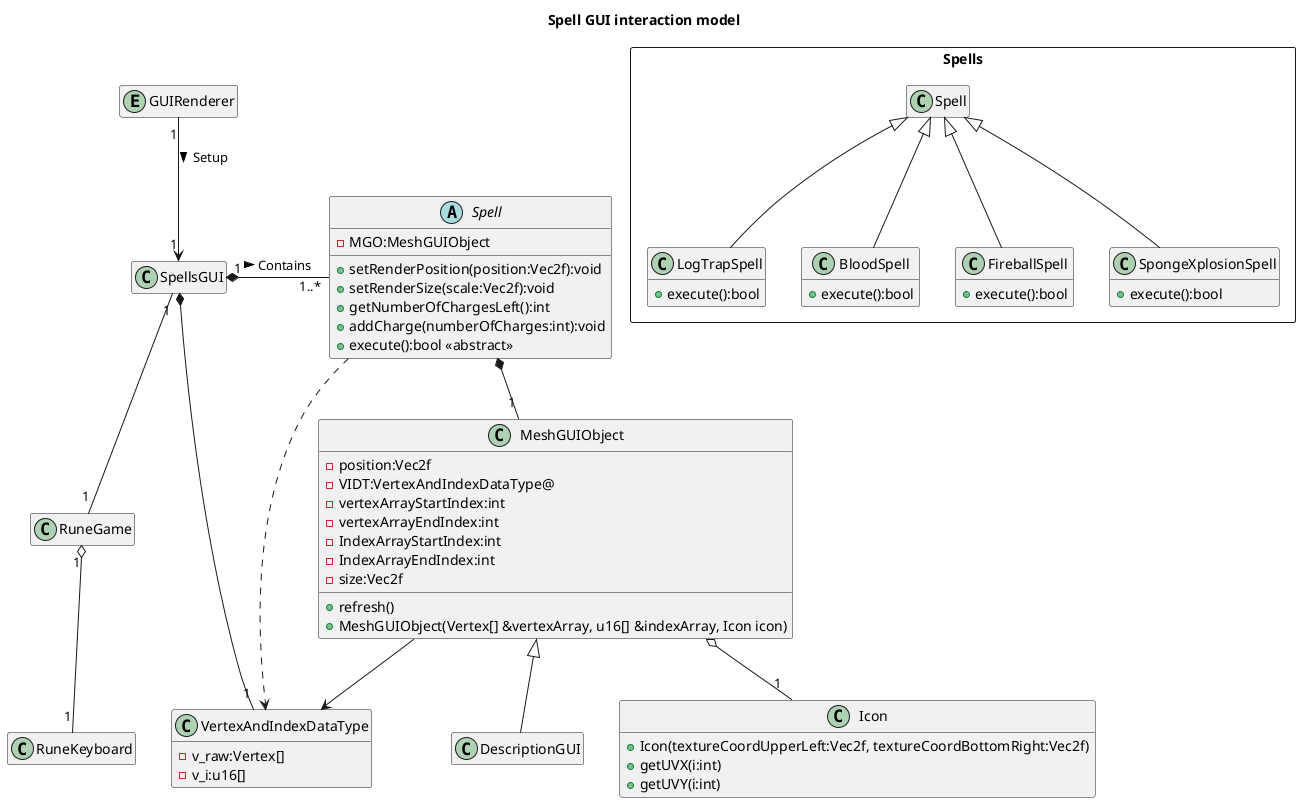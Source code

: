@startuml Conception

skinparam defaultfontname Verdana
title Spell GUI interaction model

hide empty members
abstract Spell
{
    - MGO:MeshGUIObject
    + setRenderPosition(position:Vec2f):void
    + setRenderSize(scale:Vec2f):void
    + getNumberOfChargesLeft():int
    + addCharge(numberOfCharges:int):void
    + execute():bool <<abstract>>
}
class MeshGUIObject
{
  - position:Vec2f
  - VIDT:VertexAndIndexDataType@
  - vertexArrayStartIndex:int
  - vertexArrayEndIndex:int
  - IndexArrayStartIndex:int
  - IndexArrayEndIndex:int
  - size:Vec2f
  + refresh()
  + MeshGUIObject(Vertex[] &vertexArray, u16[] &indexArray, Icon icon)
}
class DescriptionGUI extends MeshGUIObject
{

}

class Icon
{
  + Icon(textureCoordUpperLeft:Vec2f, textureCoordBottomRight:Vec2f)
  + getUVX(i:int)
  + getUVY(i:int)
}
package Spells <<Rectangle>> 
{
  class LogTrapSpell extends Spell
  {
    + execute():bool
  }
  class BloodSpell extends Spell
  {
    + execute():bool
  }
  class FireballSpell extends Spell
  {
    + execute():bool
  }
  class SpongeXplosionSpell extends Spell
  {
    + execute():bool
  }
}
class VertexAndIndexDataType
{
  - v_raw:Vertex[]
  - v_i:u16[]
}
class SpellsGUI
Entity GUIRenderer
class RuneGame
class RuneKeyboard
GUIRenderer "1"--> "1" SpellsGUI : Setup >
SpellsGUI "1" *- "1..*" Spell : Contains >
SpellsGUI "1" -- "1"  RuneGame
RuneGame "1" o-- "1" RuneKeyboard
Spell *-- "1" MeshGUIObject
MeshGUIObject o-- "1" Icon
SpellsGUI *-- "1" VertexAndIndexDataType
Spell ..> VertexAndIndexDataType
MeshGUIObject --> VertexAndIndexDataType
@enduml

class Université
class Enseignant{
  prénom: String
  nom: String
  courriel: String
}


Université "1" -- "1..*" Enseignant : Emploie >